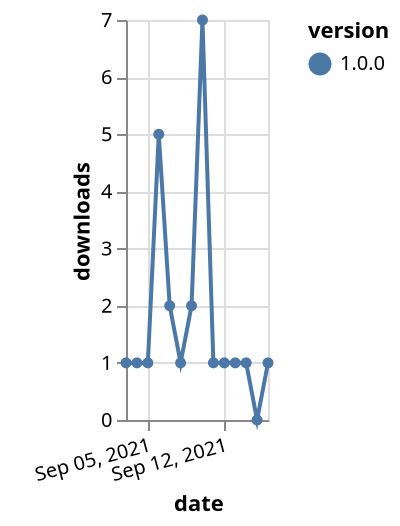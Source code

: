 {"$schema": "https://vega.github.io/schema/vega-lite/v5.json", "description": "A simple bar chart with embedded data.", "data": {"values": [{"date": "2021-09-03", "total": 145, "delta": 1, "version": "1.0.0"}, {"date": "2021-09-04", "total": 146, "delta": 1, "version": "1.0.0"}, {"date": "2021-09-05", "total": 147, "delta": 1, "version": "1.0.0"}, {"date": "2021-09-06", "total": 152, "delta": 5, "version": "1.0.0"}, {"date": "2021-09-07", "total": 154, "delta": 2, "version": "1.0.0"}, {"date": "2021-09-08", "total": 155, "delta": 1, "version": "1.0.0"}, {"date": "2021-09-09", "total": 157, "delta": 2, "version": "1.0.0"}, {"date": "2021-09-10", "total": 164, "delta": 7, "version": "1.0.0"}, {"date": "2021-09-11", "total": 165, "delta": 1, "version": "1.0.0"}, {"date": "2021-09-12", "total": 166, "delta": 1, "version": "1.0.0"}, {"date": "2021-09-13", "total": 167, "delta": 1, "version": "1.0.0"}, {"date": "2021-09-14", "total": 168, "delta": 1, "version": "1.0.0"}, {"date": "2021-09-15", "total": 168, "delta": 0, "version": "1.0.0"}, {"date": "2021-09-16", "total": 169, "delta": 1, "version": "1.0.0"}]}, "width": "container", "mark": {"type": "line", "point": {"filled": true}}, "encoding": {"x": {"field": "date", "type": "temporal", "timeUnit": "yearmonthdate", "title": "date", "axis": {"labelAngle": -15}}, "y": {"field": "delta", "type": "quantitative", "title": "downloads"}, "color": {"field": "version", "type": "nominal"}, "tooltip": {"field": "delta"}}}